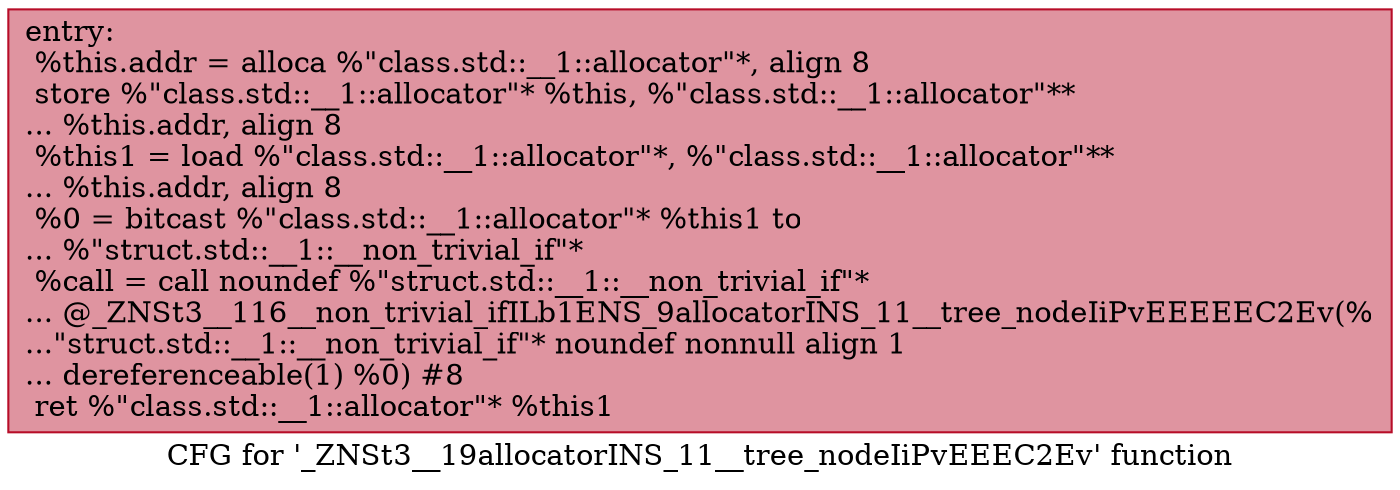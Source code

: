 digraph "CFG for '_ZNSt3__19allocatorINS_11__tree_nodeIiPvEEEC2Ev' function" {
	label="CFG for '_ZNSt3__19allocatorINS_11__tree_nodeIiPvEEEC2Ev' function";

	Node0x600002550840 [shape=record,color="#b70d28ff", style=filled, fillcolor="#b70d2870",label="{entry:\l  %this.addr = alloca %\"class.std::__1::allocator\"*, align 8\l  store %\"class.std::__1::allocator\"* %this, %\"class.std::__1::allocator\"**\l... %this.addr, align 8\l  %this1 = load %\"class.std::__1::allocator\"*, %\"class.std::__1::allocator\"**\l... %this.addr, align 8\l  %0 = bitcast %\"class.std::__1::allocator\"* %this1 to\l... %\"struct.std::__1::__non_trivial_if\"*\l  %call = call noundef %\"struct.std::__1::__non_trivial_if\"*\l... @_ZNSt3__116__non_trivial_ifILb1ENS_9allocatorINS_11__tree_nodeIiPvEEEEEC2Ev(%\l...\"struct.std::__1::__non_trivial_if\"* noundef nonnull align 1\l... dereferenceable(1) %0) #8\l  ret %\"class.std::__1::allocator\"* %this1\l}"];
}
